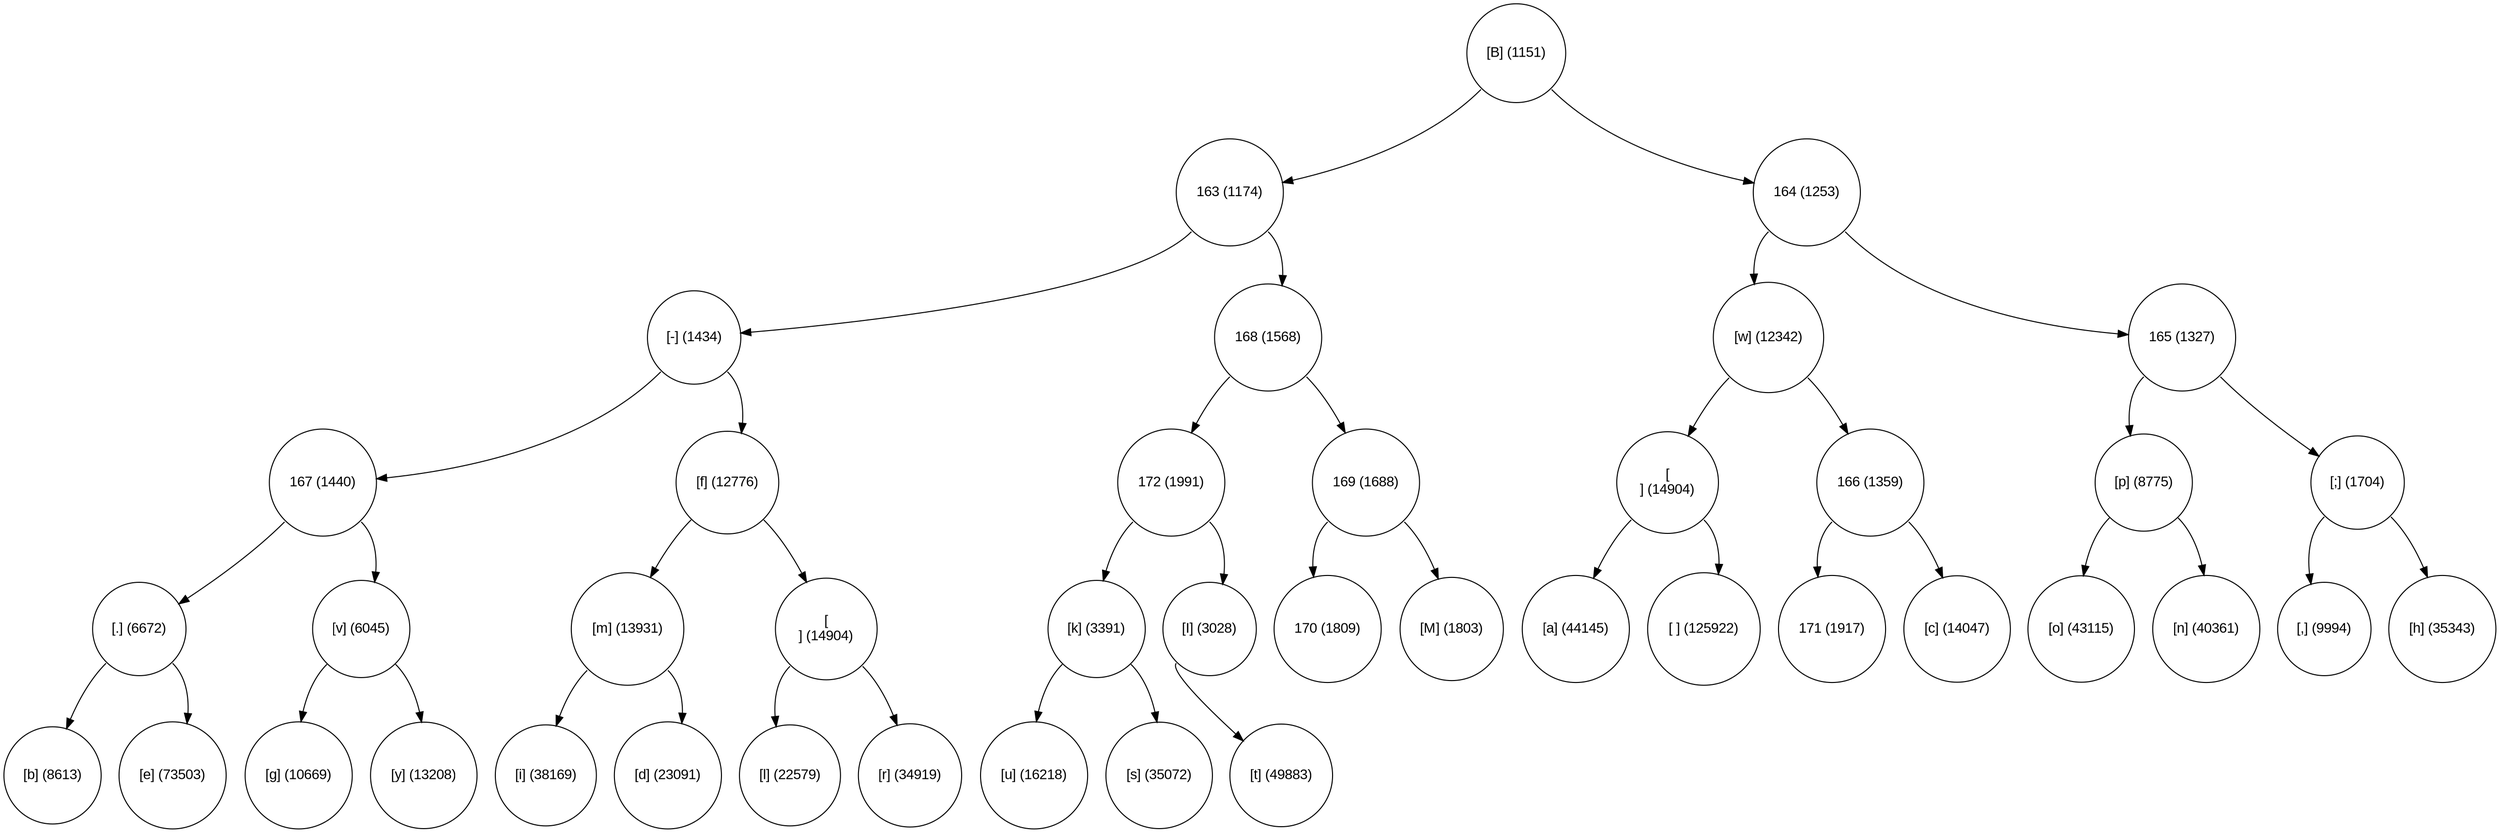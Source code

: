 digraph move_down {
	node [fontname="Arial", shape="circle", width=0.5]; 

	0 [label = "[B] (1151)"];
	0:sw -> 1;
	1 [label = "163 (1174)"];
	1:sw -> 3;
	3 [label = "[-] (1434)"];
	3:sw -> 7;
	7 [label = "167 (1440)"];
	7:sw -> 15;
	15 [label = "[.] (6672)"];
	15:sw -> 31;
	31 [label = "[b] (8613)"];
	15:se -> 32;
	32 [label = "[e] (73503)"];
	7:se -> 16;
	16 [label = "[v] (6045)"];
	16:sw -> 33;
	33 [label = "[g] (10669)"];
	16:se -> 34;
	34 [label = "[y] (13208)"];
	3:se -> 8;
	8 [label = "[f] (12776)"];
	8:sw -> 17;
	17 [label = "[m] (13931)"];
	17:sw -> 35;
	35 [label = "[i] (38169)"];
	17:se -> 36;
	36 [label = "[d] (23091)"];
	8:se -> 18;
	18 [label = "[
] (14904)"];
	18:sw -> 37;
	37 [label = "[l] (22579)"];
	18:se -> 38;
	38 [label = "[r] (34919)"];
	1:se -> 4;
	4 [label = "168 (1568)"];
	4:sw -> 9;
	9 [label = "172 (1991)"];
	9:sw -> 19;
	19 [label = "[k] (3391)"];
	19:sw -> 39;
	39 [label = "[u] (16218)"];
	19:se -> 40;
	40 [label = "[s] (35072)"];
	9:se -> 20;
	20 [label = "[I] (3028)"];
	20:sw -> 41;
	41 [label = "[t] (49883)"];
	4:se -> 10;
	10 [label = "169 (1688)"];
	10:sw -> 21;
	21 [label = "170 (1809)"];
	10:se -> 22;
	22 [label = "[M] (1803)"];
	0:se -> 2;
	2 [label = "164 (1253)"];
	2:sw -> 5;
	5 [label = "[w] (12342)"];
	5:sw -> 11;
	11 [label = "[] (14904)"];
	11:sw -> 23;
	23 [label = "[a] (44145)"];
	11:se -> 24;
	24 [label = "[ ] (125922)"];
	5:se -> 12;
	12 [label = "166 (1359)"];
	12:sw -> 25;
	25 [label = "171 (1917)"];
	12:se -> 26;
	26 [label = "[c] (14047)"];
	2:se -> 6;
	6 [label = "165 (1327)"];
	6:sw -> 13;
	13 [label = "[p] (8775)"];
	13:sw -> 27;
	27 [label = "[o] (43115)"];
	13:se -> 28;
	28 [label = "[n] (40361)"];
	6:se -> 14;
	14 [label = "[;] (1704)"];
	14:sw -> 29;
	29 [label = "[,] (9994)"];
	14:se -> 30;
	30 [label = "[h] (35343)"];
}
